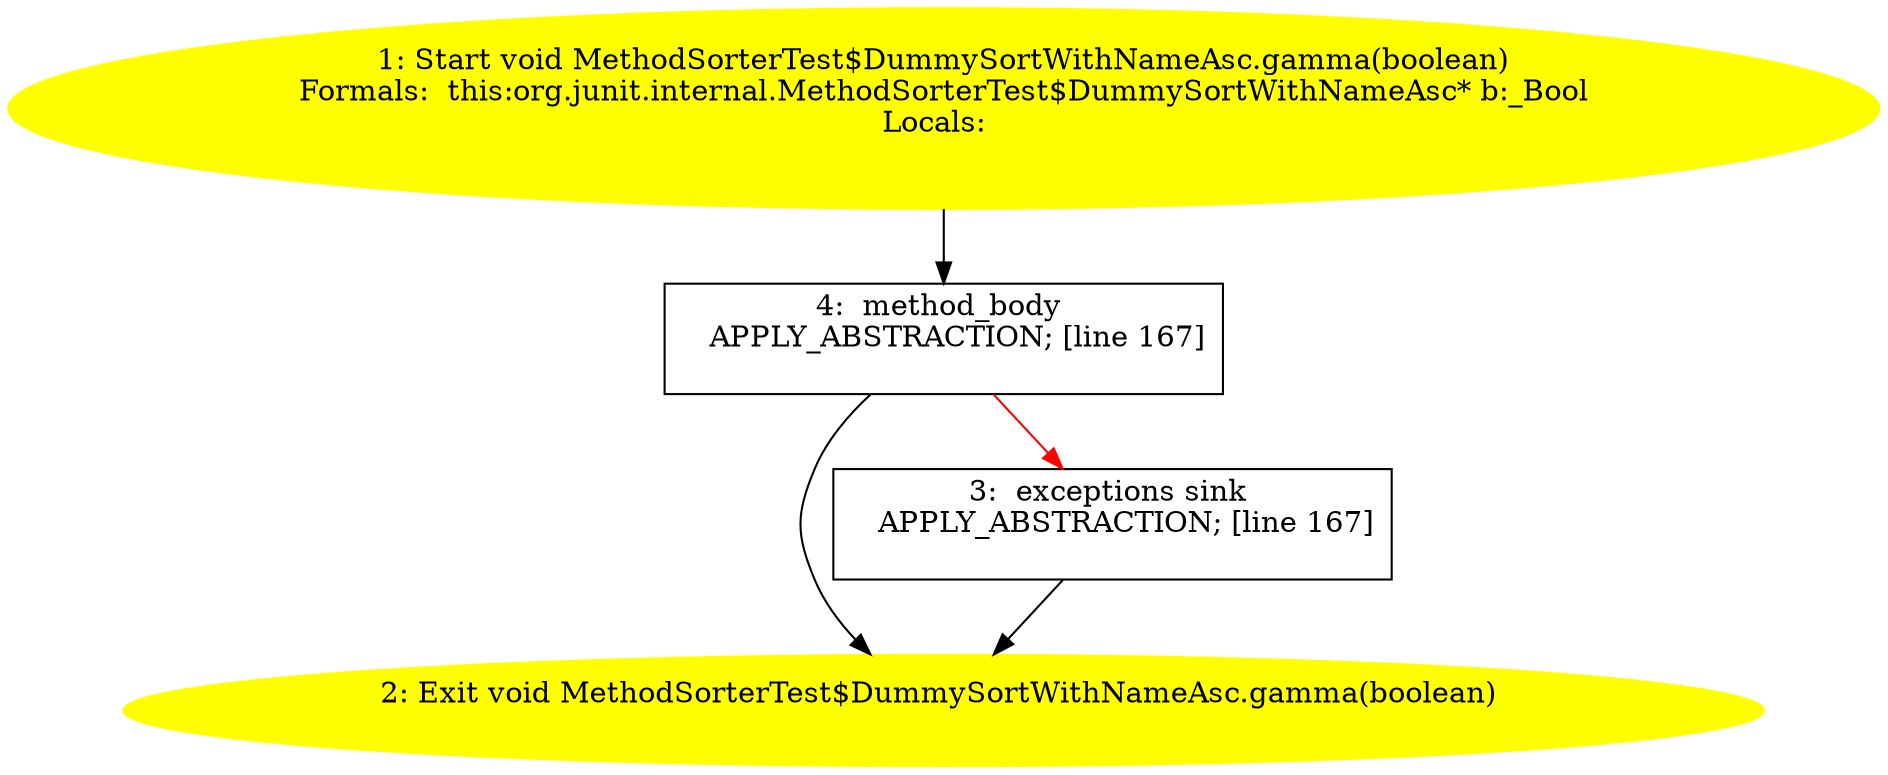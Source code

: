 /* @generated */
digraph cfg {
"org.junit.internal.MethodSorterTest$DummySortWithNameAsc.gamma(boolean):void.49c8128b99cda95e3e4c48d68bf4b40f_1" [label="1: Start void MethodSorterTest$DummySortWithNameAsc.gamma(boolean)\nFormals:  this:org.junit.internal.MethodSorterTest$DummySortWithNameAsc* b:_Bool\nLocals:  \n  " color=yellow style=filled]
	

	 "org.junit.internal.MethodSorterTest$DummySortWithNameAsc.gamma(boolean):void.49c8128b99cda95e3e4c48d68bf4b40f_1" -> "org.junit.internal.MethodSorterTest$DummySortWithNameAsc.gamma(boolean):void.49c8128b99cda95e3e4c48d68bf4b40f_4" ;
"org.junit.internal.MethodSorterTest$DummySortWithNameAsc.gamma(boolean):void.49c8128b99cda95e3e4c48d68bf4b40f_2" [label="2: Exit void MethodSorterTest$DummySortWithNameAsc.gamma(boolean) \n  " color=yellow style=filled]
	

"org.junit.internal.MethodSorterTest$DummySortWithNameAsc.gamma(boolean):void.49c8128b99cda95e3e4c48d68bf4b40f_3" [label="3:  exceptions sink \n   APPLY_ABSTRACTION; [line 167]\n " shape="box"]
	

	 "org.junit.internal.MethodSorterTest$DummySortWithNameAsc.gamma(boolean):void.49c8128b99cda95e3e4c48d68bf4b40f_3" -> "org.junit.internal.MethodSorterTest$DummySortWithNameAsc.gamma(boolean):void.49c8128b99cda95e3e4c48d68bf4b40f_2" ;
"org.junit.internal.MethodSorterTest$DummySortWithNameAsc.gamma(boolean):void.49c8128b99cda95e3e4c48d68bf4b40f_4" [label="4:  method_body \n   APPLY_ABSTRACTION; [line 167]\n " shape="box"]
	

	 "org.junit.internal.MethodSorterTest$DummySortWithNameAsc.gamma(boolean):void.49c8128b99cda95e3e4c48d68bf4b40f_4" -> "org.junit.internal.MethodSorterTest$DummySortWithNameAsc.gamma(boolean):void.49c8128b99cda95e3e4c48d68bf4b40f_2" ;
	 "org.junit.internal.MethodSorterTest$DummySortWithNameAsc.gamma(boolean):void.49c8128b99cda95e3e4c48d68bf4b40f_4" -> "org.junit.internal.MethodSorterTest$DummySortWithNameAsc.gamma(boolean):void.49c8128b99cda95e3e4c48d68bf4b40f_3" [color="red" ];
}
